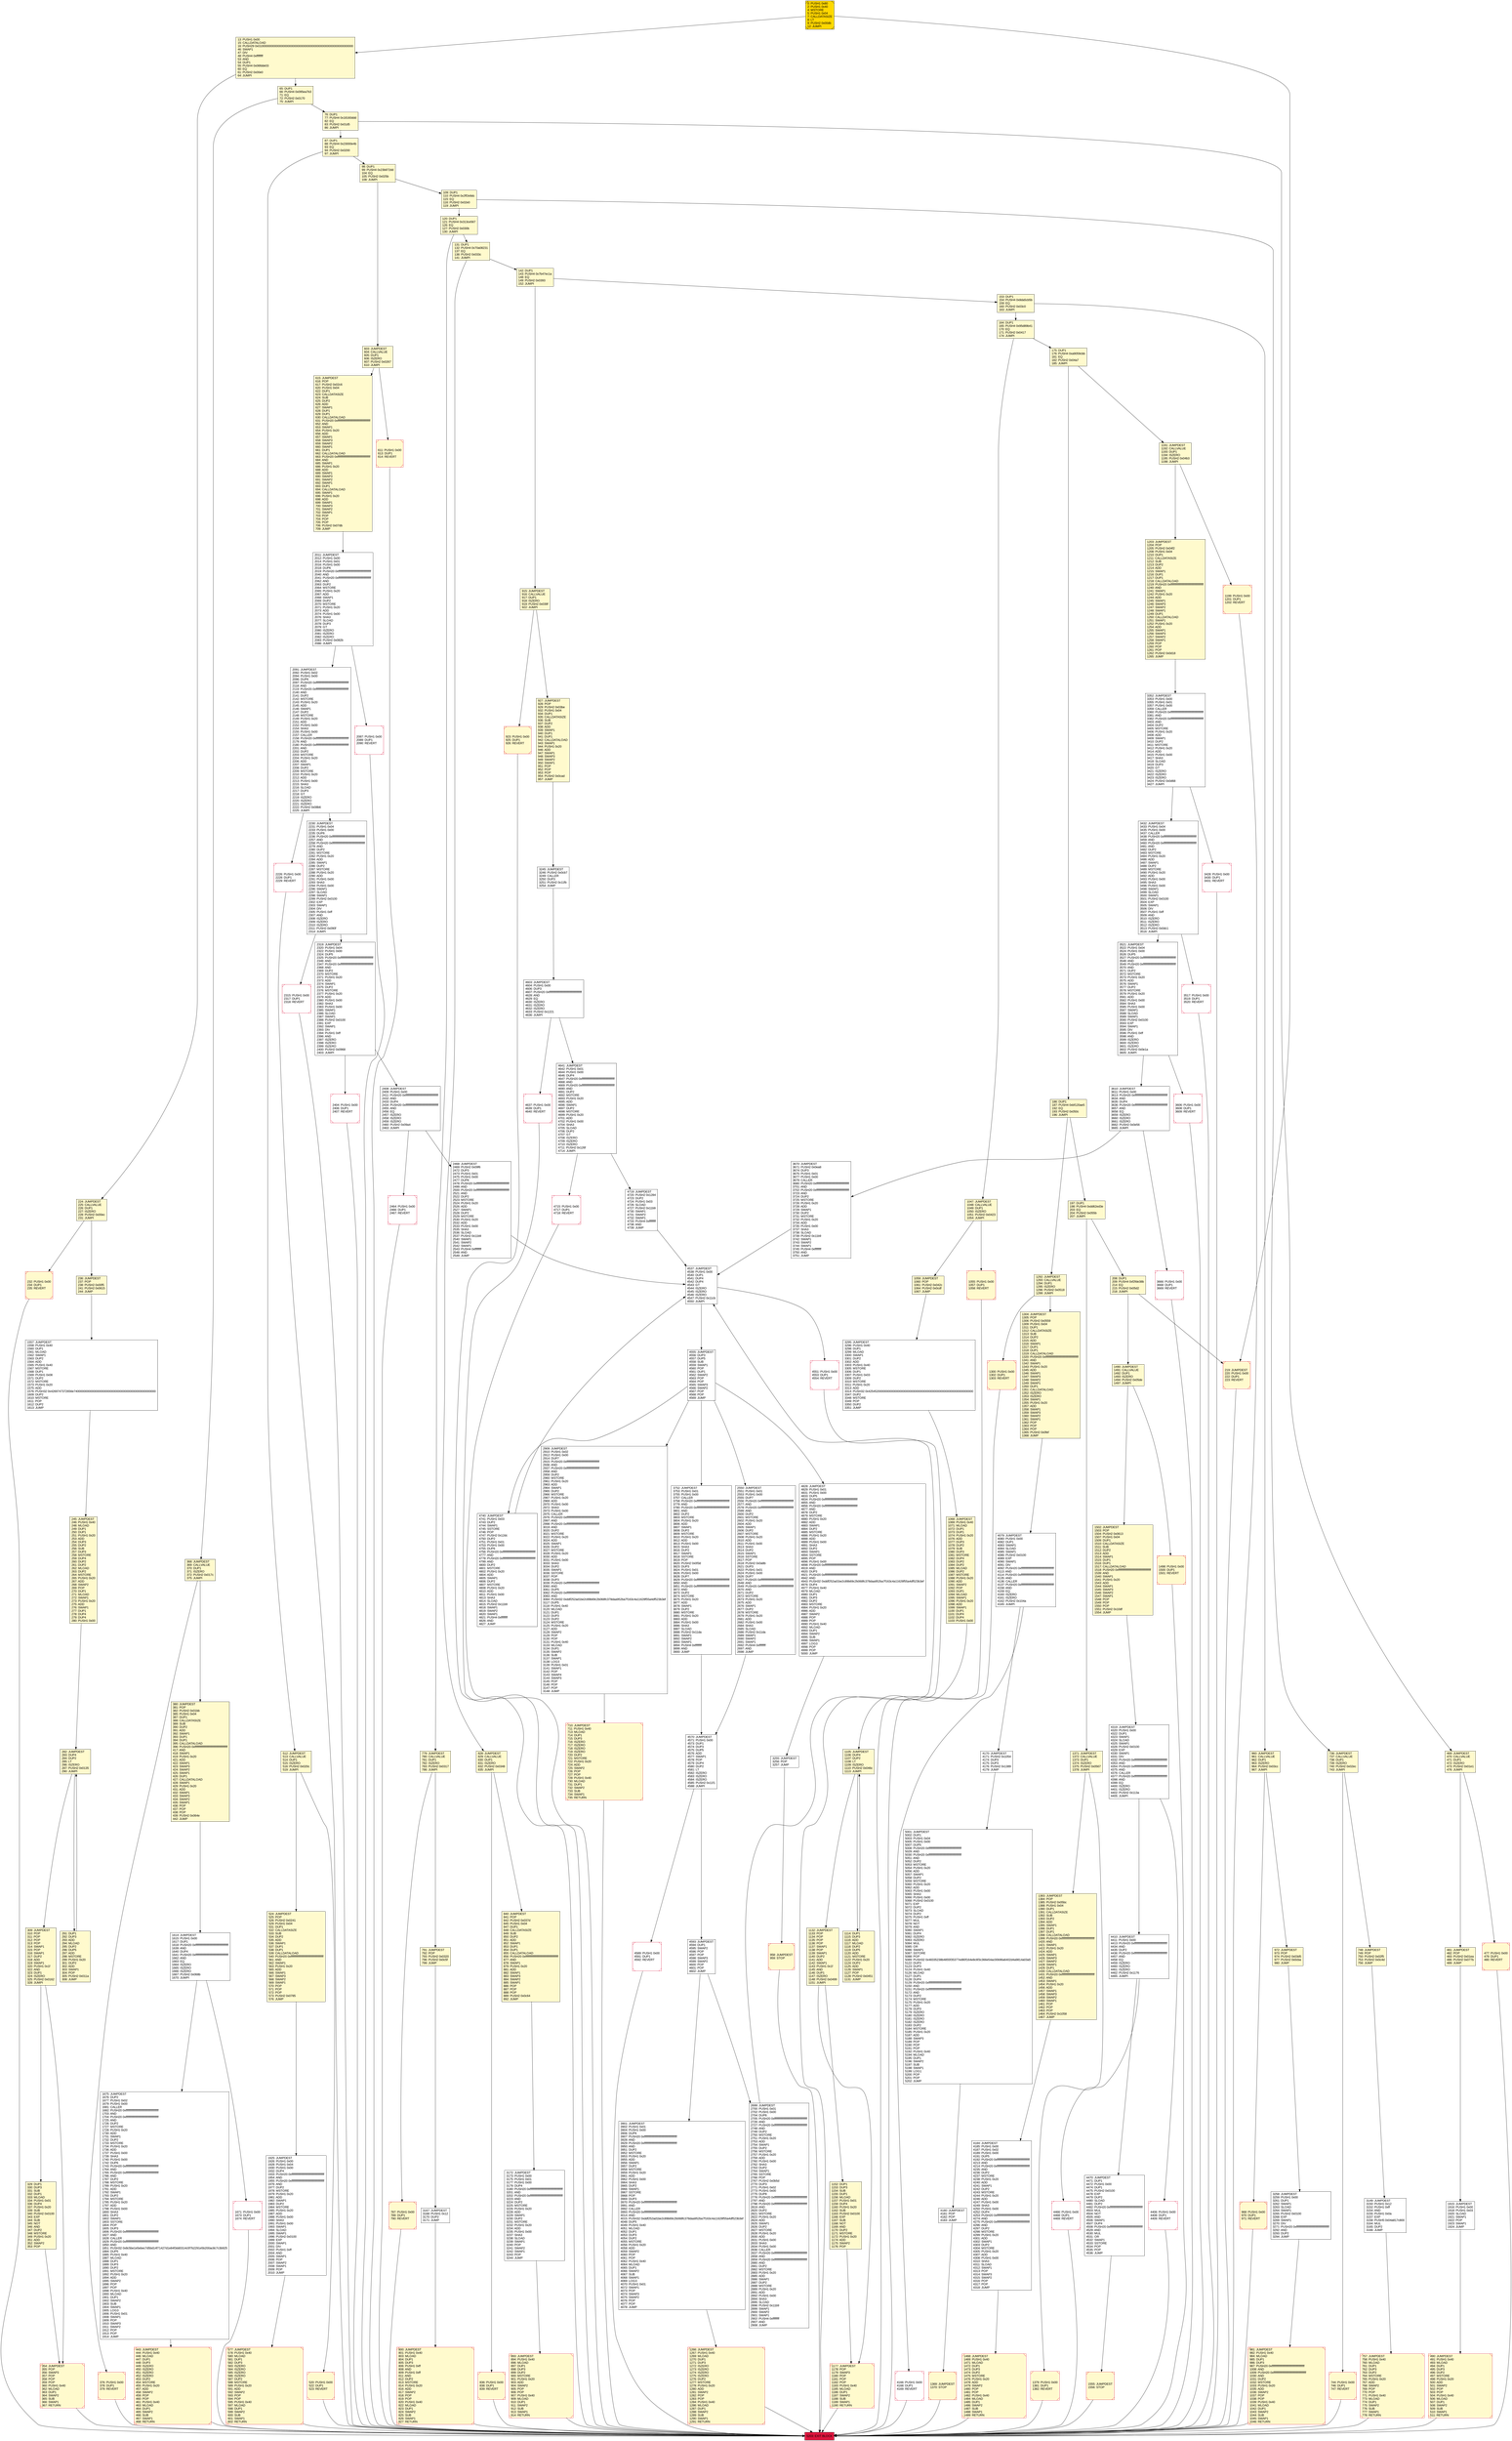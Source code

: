 digraph G {
bgcolor=transparent rankdir=UD;
node [shape=box style=filled color=black fillcolor=white fontname=arial fontcolor=black];
2468 [label="2468: JUMPDEST\l2469: PUSH2 0x09f6\l2472: DUP3\l2473: PUSH1 0x01\l2475: PUSH1 0x00\l2477: DUP8\l2478: PUSH20 0xffffffffffffffffffffffffffffffffffffffff\l2499: AND\l2500: PUSH20 0xffffffffffffffffffffffffffffffffffffffff\l2521: AND\l2522: DUP2\l2523: MSTORE\l2524: PUSH1 0x20\l2526: ADD\l2527: SWAP1\l2528: DUP2\l2529: MSTORE\l2530: PUSH1 0x20\l2532: ADD\l2533: PUSH1 0x00\l2535: SHA3\l2536: SLOAD\l2537: PUSH2 0x11b9\l2540: SWAP1\l2541: SWAP2\l2542: SWAP1\l2543: PUSH4 0xffffffff\l2548: AND\l2549: JUMP\l" ];
1177 [label="1177: JUMPDEST\l1178: POP\l1179: SWAP3\l1180: POP\l1181: POP\l1182: POP\l1183: PUSH1 0x40\l1185: MLOAD\l1186: DUP1\l1187: SWAP2\l1188: SUB\l1189: SWAP1\l1190: RETURN\l" fillcolor=lemonchiffon shape=Msquare color=crimson ];
2464 [label="2464: PUSH1 0x00\l2466: DUP1\l2467: REVERT\l" shape=Msquare color=crimson ];
1371 [label="1371: JUMPDEST\l1372: CALLVALUE\l1373: DUP1\l1374: ISZERO\l1375: PUSH2 0x0567\l1378: JUMPI\l" fillcolor=lemonchiffon ];
4410 [label="4410: JUMPDEST\l4411: PUSH1 0x00\l4413: PUSH20 0xffffffffffffffffffffffffffffffffffffffff\l4434: AND\l4435: DUP2\l4436: PUSH20 0xffffffffffffffffffffffffffffffffffffffff\l4457: AND\l4458: EQ\l4459: ISZERO\l4460: ISZERO\l4461: ISZERO\l4462: PUSH2 0x1176\l4465: JUMPI\l" ];
1132 [label="1132: JUMPDEST\l1133: POP\l1134: POP\l1135: POP\l1136: POP\l1137: SWAP1\l1138: POP\l1139: SWAP1\l1140: DUP2\l1141: ADD\l1142: SWAP1\l1143: PUSH1 0x1f\l1145: AND\l1146: DUP1\l1147: ISZERO\l1148: PUSH2 0x0499\l1151: JUMPI\l" fillcolor=lemonchiffon ];
4719 [label="4719: JUMPDEST\l4720: PUSH2 0x1284\l4723: DUP2\l4724: PUSH1 0x03\l4726: SLOAD\l4727: PUSH2 0x11b9\l4730: SWAP1\l4731: SWAP2\l4732: SWAP1\l4733: PUSH4 0xffffffff\l4738: AND\l4739: JUMP\l" ];
291 [label="291: DUP1\l292: DUP3\l293: ADD\l294: MLOAD\l295: DUP2\l296: DUP5\l297: ADD\l298: MSTORE\l299: PUSH1 0x20\l301: DUP2\l302: ADD\l303: SWAP1\l304: POP\l305: PUSH2 0x011a\l308: JUMP\l" fillcolor=lemonchiffon ];
1199 [label="1199: PUSH1 0x00\l1201: DUP1\l1202: REVERT\l" fillcolor=lemonchiffon shape=Msquare color=crimson ];
2408 [label="2408: JUMPDEST\l2409: PUSH1 0x00\l2411: PUSH20 0xffffffffffffffffffffffffffffffffffffffff\l2432: AND\l2433: DUP4\l2434: PUSH20 0xffffffffffffffffffffffffffffffffffffffff\l2455: AND\l2456: EQ\l2457: ISZERO\l2458: ISZERO\l2459: ISZERO\l2460: PUSH2 0x09a4\l2463: JUMPI\l" ];
779 [label="779: JUMPDEST\l780: CALLVALUE\l781: DUP1\l782: ISZERO\l783: PUSH2 0x0317\l786: JUMPI\l" fillcolor=lemonchiffon ];
1468 [label="1468: JUMPDEST\l1469: PUSH1 0x40\l1471: MLOAD\l1472: DUP1\l1473: DUP3\l1474: DUP2\l1475: MSTORE\l1476: PUSH1 0x20\l1478: ADD\l1479: SWAP2\l1480: POP\l1481: POP\l1482: PUSH1 0x40\l1484: MLOAD\l1485: DUP1\l1486: SWAP2\l1487: SUB\l1488: SWAP1\l1489: RETURN\l" fillcolor=lemonchiffon shape=Msquare color=crimson ];
2699 [label="2699: JUMPDEST\l2700: PUSH1 0x01\l2702: PUSH1 0x00\l2704: DUP6\l2705: PUSH20 0xffffffffffffffffffffffffffffffffffffffff\l2726: AND\l2727: PUSH20 0xffffffffffffffffffffffffffffffffffffffff\l2748: AND\l2749: DUP2\l2750: MSTORE\l2751: PUSH1 0x20\l2753: ADD\l2754: SWAP1\l2755: DUP2\l2756: MSTORE\l2757: PUSH1 0x20\l2759: ADD\l2760: PUSH1 0x00\l2762: SHA3\l2763: DUP2\l2764: SWAP1\l2765: SSTORE\l2766: POP\l2767: PUSH2 0x0b5d\l2770: DUP3\l2771: PUSH1 0x02\l2773: PUSH1 0x00\l2775: DUP8\l2776: PUSH20 0xffffffffffffffffffffffffffffffffffffffff\l2797: AND\l2798: PUSH20 0xffffffffffffffffffffffffffffffffffffffff\l2819: AND\l2820: DUP2\l2821: MSTORE\l2822: PUSH1 0x20\l2824: ADD\l2825: SWAP1\l2826: DUP2\l2827: MSTORE\l2828: PUSH1 0x20\l2830: ADD\l2831: PUSH1 0x00\l2833: SHA3\l2834: PUSH1 0x00\l2836: CALLER\l2837: PUSH20 0xffffffffffffffffffffffffffffffffffffffff\l2858: AND\l2859: PUSH20 0xffffffffffffffffffffffffffffffffffffffff\l2880: AND\l2881: DUP2\l2882: MSTORE\l2883: PUSH1 0x20\l2885: ADD\l2886: SWAP1\l2887: DUP2\l2888: MSTORE\l2889: PUSH1 0x20\l2891: ADD\l2892: PUSH1 0x00\l2894: SHA3\l2895: SLOAD\l2896: PUSH2 0x11b9\l2899: SWAP1\l2900: SWAP2\l2901: SWAP1\l2902: PUSH4 0xffffffff\l2907: AND\l2908: JUMP\l" ];
2319 [label="2319: JUMPDEST\l2320: PUSH1 0x04\l2322: PUSH1 0x00\l2324: DUP5\l2325: PUSH20 0xffffffffffffffffffffffffffffffffffffffff\l2346: AND\l2347: PUSH20 0xffffffffffffffffffffffffffffffffffffffff\l2368: AND\l2369: DUP2\l2370: MSTORE\l2371: PUSH1 0x20\l2373: ADD\l2374: SWAP1\l2375: DUP2\l2376: MSTORE\l2377: PUSH1 0x20\l2379: ADD\l2380: PUSH1 0x00\l2382: SHA3\l2383: PUSH1 0x00\l2385: SWAP1\l2386: SLOAD\l2387: SWAP1\l2388: PUSH2 0x0100\l2391: EXP\l2392: SWAP1\l2393: DIV\l2394: PUSH1 0xff\l2396: AND\l2397: ISZERO\l2398: ISZERO\l2399: ISZERO\l2400: PUSH2 0x0968\l2403: JUMPI\l" ];
3149 [label="3149: JUMPDEST\l3150: PUSH1 0x12\l3152: PUSH1 0xff\l3154: AND\l3155: PUSH1 0x0a\l3157: EXP\l3158: PUSH5 0x04a817c800\l3164: MUL\l3165: DUP2\l3166: JUMP\l" ];
2226 [label="2226: PUSH1 0x00\l2228: DUP1\l2229: REVERT\l" shape=Msquare color=crimson ];
13 [label="13: PUSH1 0x00\l15: CALLDATALOAD\l16: PUSH29 0x0100000000000000000000000000000000000000000000000000000000\l46: SWAP1\l47: DIV\l48: PUSH4 0xffffffff\l53: AND\l54: DUP1\l55: PUSH4 0x06fdde03\l60: EQ\l61: PUSH2 0x00e0\l64: JUMPI\l" fillcolor=lemonchiffon ];
3517 [label="3517: PUSH1 0x00\l3519: DUP1\l3520: REVERT\l" shape=Msquare color=crimson ];
164 [label="164: DUP1\l165: PUSH4 0x95d89b41\l170: EQ\l171: PUSH2 0x0417\l174: JUMPI\l" fillcolor=lemonchiffon ];
1915 [label="1915: JUMPDEST\l1916: PUSH1 0x00\l1918: PUSH1 0x03\l1920: SLOAD\l1921: SWAP1\l1922: POP\l1923: SWAP1\l1924: JUMP\l" ];
3432 [label="3432: JUMPDEST\l3433: PUSH1 0x04\l3435: PUSH1 0x00\l3437: CALLER\l3438: PUSH20 0xffffffffffffffffffffffffffffffffffffffff\l3459: AND\l3460: PUSH20 0xffffffffffffffffffffffffffffffffffffffff\l3481: AND\l3482: DUP2\l3483: MSTORE\l3484: PUSH1 0x20\l3486: ADD\l3487: SWAP1\l3488: DUP2\l3489: MSTORE\l3490: PUSH1 0x20\l3492: ADD\l3493: PUSH1 0x00\l3495: SHA3\l3496: PUSH1 0x00\l3498: SWAP1\l3499: SLOAD\l3500: SWAP1\l3501: PUSH2 0x0100\l3504: EXP\l3505: SWAP1\l3506: DIV\l3507: PUSH1 0xff\l3509: AND\l3510: ISZERO\l3511: ISZERO\l3512: ISZERO\l3513: PUSH2 0x0dc1\l3516: JUMPI\l" ];
4180 [label="4180: JUMPDEST\l4181: POP\l4182: POP\l4183: JUMP\l" ];
1191 [label="1191: JUMPDEST\l1192: CALLVALUE\l1193: DUP1\l1194: ISZERO\l1195: PUSH2 0x04b3\l1198: JUMPI\l" fillcolor=lemonchiffon ];
1671 [label="1671: PUSH1 0x00\l1673: DUP1\l1674: REVERT\l" shape=Msquare color=crimson ];
3295 [label="3295: JUMPDEST\l3296: PUSH1 0x40\l3298: DUP1\l3299: MLOAD\l3300: SWAP1\l3301: DUP2\l3302: ADD\l3303: PUSH1 0x40\l3305: MSTORE\l3306: DUP1\l3307: PUSH1 0x03\l3309: DUP2\l3310: MSTORE\l3311: PUSH1 0x20\l3313: ADD\l3314: PUSH32 0x4254520000000000000000000000000000000000000000000000000000000000\l3347: DUP2\l3348: MSTORE\l3349: POP\l3350: DUP2\l3351: JUMP\l" ];
958 [label="958: JUMPDEST\l959: STOP\l" fillcolor=lemonchiffon shape=Msquare color=crimson ];
0 [label="0: PUSH1 0x80\l2: PUSH1 0x40\l4: MSTORE\l5: PUSH1 0x04\l7: CALLDATASIZE\l8: LT\l9: PUSH2 0x00db\l12: JUMPI\l" fillcolor=lemonchiffon shape=Msquare fillcolor=gold ];
4740 [label="4740: JUMPDEST\l4741: PUSH1 0x03\l4743: DUP2\l4744: SWAP1\l4745: SSTORE\l4746: POP\l4747: PUSH2 0x12dc\l4750: DUP2\l4751: PUSH1 0x01\l4753: PUSH1 0x00\l4755: DUP6\l4756: PUSH20 0xffffffffffffffffffffffffffffffffffffffff\l4777: AND\l4778: PUSH20 0xffffffffffffffffffffffffffffffffffffffff\l4799: AND\l4800: DUP2\l4801: MSTORE\l4802: PUSH1 0x20\l4804: ADD\l4805: SWAP1\l4806: DUP2\l4807: MSTORE\l4808: PUSH1 0x20\l4810: ADD\l4811: PUSH1 0x00\l4813: SHA3\l4814: SLOAD\l4815: PUSH2 0x11b9\l4818: SWAP1\l4819: SWAP2\l4820: SWAP1\l4821: PUSH4 0xffffffff\l4826: AND\l4827: JUMP\l" ];
2011 [label="2011: JUMPDEST\l2012: PUSH1 0x00\l2014: PUSH1 0x01\l2016: PUSH1 0x00\l2018: DUP6\l2019: PUSH20 0xffffffffffffffffffffffffffffffffffffffff\l2040: AND\l2041: PUSH20 0xffffffffffffffffffffffffffffffffffffffff\l2062: AND\l2063: DUP2\l2064: MSTORE\l2065: PUSH1 0x20\l2067: ADD\l2068: SWAP1\l2069: DUP2\l2070: MSTORE\l2071: PUSH1 0x20\l2073: ADD\l2074: PUSH1 0x00\l2076: SHA3\l2077: SLOAD\l2078: DUP3\l2079: GT\l2080: ISZERO\l2081: ISZERO\l2082: ISZERO\l2083: PUSH2 0x082b\l2086: JUMPI\l" ];
3245 [label="3245: JUMPDEST\l3246: PUSH2 0x0cb7\l3249: CALLER\l3250: DUP3\l3251: PUSH2 0x11fb\l3254: JUMP\l" ];
2550 [label="2550: JUMPDEST\l2551: PUSH1 0x01\l2553: PUSH1 0x00\l2555: DUP7\l2556: PUSH20 0xffffffffffffffffffffffffffffffffffffffff\l2577: AND\l2578: PUSH20 0xffffffffffffffffffffffffffffffffffffffff\l2599: AND\l2600: DUP2\l2601: MSTORE\l2602: PUSH1 0x20\l2604: ADD\l2605: SWAP1\l2606: DUP2\l2607: MSTORE\l2608: PUSH1 0x20\l2610: ADD\l2611: PUSH1 0x00\l2613: SHA3\l2614: DUP2\l2615: SWAP1\l2616: SSTORE\l2617: POP\l2618: PUSH2 0x0a8b\l2621: DUP3\l2622: PUSH1 0x01\l2624: PUSH1 0x00\l2626: DUP7\l2627: PUSH20 0xffffffffffffffffffffffffffffffffffffffff\l2648: AND\l2649: PUSH20 0xffffffffffffffffffffffffffffffffffffffff\l2670: AND\l2671: DUP2\l2672: MSTORE\l2673: PUSH1 0x20\l2675: ADD\l2676: SWAP1\l2677: DUP2\l2678: MSTORE\l2679: PUSH1 0x20\l2681: ADD\l2682: PUSH1 0x00\l2684: SHA3\l2685: SLOAD\l2686: PUSH2 0x11da\l2689: SWAP1\l2690: SWAP2\l2691: SWAP1\l2692: PUSH4 0xffffffff\l2697: AND\l2698: JUMP\l" ];
923 [label="923: PUSH1 0x00\l925: DUP1\l926: REVERT\l" fillcolor=lemonchiffon shape=Msquare color=crimson ];
3521 [label="3521: JUMPDEST\l3522: PUSH1 0x04\l3524: PUSH1 0x00\l3526: DUP5\l3527: PUSH20 0xffffffffffffffffffffffffffffffffffffffff\l3548: AND\l3549: PUSH20 0xffffffffffffffffffffffffffffffffffffffff\l3570: AND\l3571: DUP2\l3572: MSTORE\l3573: PUSH1 0x20\l3575: ADD\l3576: SWAP1\l3577: DUP2\l3578: MSTORE\l3579: PUSH1 0x20\l3581: ADD\l3582: PUSH1 0x00\l3584: SHA3\l3585: PUSH1 0x00\l3587: SWAP1\l3588: SLOAD\l3589: SWAP1\l3590: PUSH2 0x0100\l3593: EXP\l3594: SWAP1\l3595: DIV\l3596: PUSH1 0xff\l3598: AND\l3599: ISZERO\l3600: ISZERO\l3601: ISZERO\l3602: PUSH2 0x0e1a\l3605: JUMPI\l" ];
927 [label="927: JUMPDEST\l928: POP\l929: PUSH2 0x03be\l932: PUSH1 0x04\l934: DUP1\l935: CALLDATASIZE\l936: SUB\l937: DUP2\l938: ADD\l939: SWAP1\l940: DUP1\l941: DUP1\l942: CALLDATALOAD\l943: SWAP1\l944: PUSH1 0x20\l946: ADD\l947: SWAP1\l948: SWAP3\l949: SWAP2\l950: SWAP1\l951: POP\l952: POP\l953: POP\l954: PUSH2 0x0cad\l957: JUMP\l" fillcolor=lemonchiffon ];
3610 [label="3610: JUMPDEST\l3611: PUSH1 0x00\l3613: PUSH20 0xffffffffffffffffffffffffffffffffffffffff\l3634: AND\l3635: DUP4\l3636: PUSH20 0xffffffffffffffffffffffffffffffffffffffff\l3657: AND\l3658: EQ\l3659: ISZERO\l3660: ISZERO\l3661: ISZERO\l3662: PUSH2 0x0e56\l3665: JUMPI\l" ];
236 [label="236: JUMPDEST\l237: POP\l238: PUSH2 0x00f5\l241: PUSH2 0x0615\l244: JUMP\l" fillcolor=lemonchiffon ];
329 [label="329: DUP1\l330: DUP3\l331: SUB\l332: DUP1\l333: MLOAD\l334: PUSH1 0x01\l336: DUP4\l337: PUSH1 0x20\l339: SUB\l340: PUSH2 0x0100\l343: EXP\l344: SUB\l345: NOT\l346: AND\l347: DUP2\l348: MSTORE\l349: PUSH1 0x20\l351: ADD\l352: SWAP2\l353: POP\l" fillcolor=lemonchiffon ];
828 [label="828: JUMPDEST\l829: CALLVALUE\l830: DUP1\l831: ISZERO\l832: PUSH2 0x0348\l835: JUMPI\l" fillcolor=lemonchiffon ];
245 [label="245: JUMPDEST\l246: PUSH1 0x40\l248: MLOAD\l249: DUP1\l250: DUP1\l251: PUSH1 0x20\l253: ADD\l254: DUP3\l255: DUP2\l256: SUB\l257: DUP3\l258: MSTORE\l259: DUP4\l260: DUP2\l261: DUP2\l262: MLOAD\l263: DUP2\l264: MSTORE\l265: PUSH1 0x20\l267: ADD\l268: SWAP2\l269: POP\l270: DUP1\l271: MLOAD\l272: SWAP1\l273: PUSH1 0x20\l275: ADD\l276: SWAP1\l277: DUP1\l278: DUP4\l279: DUP4\l280: PUSH1 0x00\l" fillcolor=lemonchiffon ];
757 [label="757: JUMPDEST\l758: PUSH1 0x40\l760: MLOAD\l761: DUP1\l762: DUP3\l763: DUP2\l764: MSTORE\l765: PUSH1 0x20\l767: ADD\l768: SWAP2\l769: POP\l770: POP\l771: PUSH1 0x40\l773: MLOAD\l774: DUP1\l775: SWAP2\l776: SUB\l777: SWAP1\l778: RETURN\l" fillcolor=lemonchiffon shape=Msquare color=crimson ];
3670 [label="3670: JUMPDEST\l3671: PUSH2 0x0ea8\l3674: DUP3\l3675: PUSH1 0x01\l3677: PUSH1 0x00\l3679: CALLER\l3680: PUSH20 0xffffffffffffffffffffffffffffffffffffffff\l3701: AND\l3702: PUSH20 0xffffffffffffffffffffffffffffffffffffffff\l3723: AND\l3724: DUP2\l3725: MSTORE\l3726: PUSH1 0x20\l3728: ADD\l3729: SWAP1\l3730: DUP2\l3731: MSTORE\l3732: PUSH1 0x20\l3734: ADD\l3735: PUSH1 0x00\l3737: SHA3\l3738: SLOAD\l3739: PUSH2 0x11b9\l3742: SWAP1\l3743: SWAP2\l3744: SWAP1\l3745: PUSH4 0xffffffff\l3750: AND\l3751: JUMP\l" ];
232 [label="232: PUSH1 0x00\l234: DUP1\l235: REVERT\l" fillcolor=lemonchiffon shape=Msquare color=crimson ];
481 [label="481: JUMPDEST\l482: POP\l483: PUSH2 0x01ea\l486: PUSH2 0x077b\l489: JUMP\l" fillcolor=lemonchiffon ];
744 [label="744: PUSH1 0x00\l746: DUP1\l747: REVERT\l" fillcolor=lemonchiffon shape=Msquare color=crimson ];
5001 [label="5001: JUMPDEST\l5002: DUP1\l5003: PUSH1 0x04\l5005: PUSH1 0x00\l5007: DUP5\l5008: PUSH20 0xffffffffffffffffffffffffffffffffffffffff\l5029: AND\l5030: PUSH20 0xffffffffffffffffffffffffffffffffffffffff\l5051: AND\l5052: DUP2\l5053: MSTORE\l5054: PUSH1 0x20\l5056: ADD\l5057: SWAP1\l5058: DUP2\l5059: MSTORE\l5060: PUSH1 0x20\l5062: ADD\l5063: PUSH1 0x00\l5065: SHA3\l5066: PUSH1 0x00\l5068: PUSH2 0x0100\l5071: EXP\l5072: DUP2\l5073: SLOAD\l5074: DUP2\l5075: PUSH1 0xff\l5077: MUL\l5078: NOT\l5079: AND\l5080: SWAP1\l5081: DUP4\l5082: ISZERO\l5083: ISZERO\l5084: MUL\l5085: OR\l5086: SWAP1\l5087: SSTORE\l5088: POP\l5089: PUSH32 0x48335238b4855f35377ed80f164e8c6f3c366e54ac00b96a6402d4a9814a03a5\l5122: DUP3\l5123: DUP3\l5124: PUSH1 0x40\l5126: MLOAD\l5127: DUP1\l5128: DUP4\l5129: PUSH20 0xffffffffffffffffffffffffffffffffffffffff\l5150: AND\l5151: PUSH20 0xffffffffffffffffffffffffffffffffffffffff\l5172: AND\l5173: DUP2\l5174: MSTORE\l5175: PUSH1 0x20\l5177: ADD\l5178: DUP3\l5179: ISZERO\l5180: ISZERO\l5181: ISZERO\l5182: ISZERO\l5183: DUP2\l5184: MSTORE\l5185: PUSH1 0x20\l5187: ADD\l5188: SWAP3\l5189: POP\l5190: POP\l5191: POP\l5192: PUSH1 0x40\l5194: MLOAD\l5195: DUP1\l5196: SWAP2\l5197: SUB\l5198: SWAP1\l5199: LOG1\l5200: POP\l5201: POP\l5202: JUMP\l" ];
197 [label="197: DUP1\l198: PUSH4 0xdd62ed3e\l203: EQ\l204: PUSH2 0x055b\l207: JUMPI\l" fillcolor=lemonchiffon ];
4589 [label="4589: PUSH1 0x00\l4591: DUP1\l4592: REVERT\l" shape=Msquare color=crimson ];
5203 [label="5203: EXIT BLOCK\l" fillcolor=crimson ];
1047 [label="1047: JUMPDEST\l1048: CALLVALUE\l1049: DUP1\l1050: ISZERO\l1051: PUSH2 0x0423\l1054: JUMPI\l" fillcolor=lemonchiffon ];
490 [label="490: JUMPDEST\l491: PUSH1 0x40\l493: MLOAD\l494: DUP1\l495: DUP3\l496: DUP2\l497: MSTORE\l498: PUSH1 0x20\l500: ADD\l501: SWAP2\l502: POP\l503: POP\l504: PUSH1 0x40\l506: MLOAD\l507: DUP1\l508: SWAP2\l509: SUB\l510: SWAP1\l511: RETURN\l" fillcolor=lemonchiffon shape=Msquare color=crimson ];
4170 [label="4170: JUMPDEST\l4171: PUSH2 0x1054\l4174: DUP3\l4175: DUP3\l4176: PUSH2 0x1389\l4179: JUMP\l" ];
2230 [label="2230: JUMPDEST\l2231: PUSH1 0x04\l2233: PUSH1 0x00\l2235: DUP6\l2236: PUSH20 0xffffffffffffffffffffffffffffffffffffffff\l2257: AND\l2258: PUSH20 0xffffffffffffffffffffffffffffffffffffffff\l2279: AND\l2280: DUP2\l2281: MSTORE\l2282: PUSH1 0x20\l2284: ADD\l2285: SWAP1\l2286: DUP2\l2287: MSTORE\l2288: PUSH1 0x20\l2290: ADD\l2291: PUSH1 0x00\l2293: SHA3\l2294: PUSH1 0x00\l2296: SWAP1\l2297: SLOAD\l2298: SWAP1\l2299: PUSH2 0x0100\l2302: EXP\l2303: SWAP1\l2304: DIV\l2305: PUSH1 0xff\l2307: AND\l2308: ISZERO\l2309: ISZERO\l2310: ISZERO\l2311: PUSH2 0x090f\l2314: JUMPI\l" ];
4551 [label="4551: PUSH1 0x00\l4553: DUP1\l4554: REVERT\l" shape=Msquare color=crimson ];
840 [label="840: JUMPDEST\l841: POP\l842: PUSH2 0x037d\l845: PUSH1 0x04\l847: DUP1\l848: CALLDATASIZE\l849: SUB\l850: DUP2\l851: ADD\l852: SWAP1\l853: DUP1\l854: DUP1\l855: CALLDATALOAD\l856: PUSH20 0xffffffffffffffffffffffffffffffffffffffff\l877: AND\l878: SWAP1\l879: PUSH1 0x20\l881: ADD\l882: SWAP1\l883: SWAP3\l884: SWAP2\l885: SWAP1\l886: POP\l887: POP\l888: POP\l889: PUSH2 0x0c64\l892: JUMP\l" fillcolor=lemonchiffon ];
968 [label="968: PUSH1 0x00\l970: DUP1\l971: REVERT\l" fillcolor=lemonchiffon shape=Msquare color=crimson ];
1292 [label="1292: JUMPDEST\l1293: CALLVALUE\l1294: DUP1\l1295: ISZERO\l1296: PUSH2 0x0518\l1299: JUMPI\l" fillcolor=lemonchiffon ];
524 [label="524: JUMPDEST\l525: POP\l526: PUSH2 0x0241\l529: PUSH1 0x04\l531: DUP1\l532: CALLDATASIZE\l533: SUB\l534: DUP2\l535: ADD\l536: SWAP1\l537: DUP1\l538: DUP1\l539: CALLDATALOAD\l540: PUSH20 0xffffffffffffffffffffffffffffffffffffffff\l561: AND\l562: SWAP1\l563: PUSH1 0x20\l565: ADD\l566: SWAP1\l567: SWAP3\l568: SWAP2\l569: SWAP1\l570: POP\l571: POP\l572: POP\l573: PUSH2 0x0785\l576: JUMP\l" fillcolor=lemonchiffon ];
615 [label="615: JUMPDEST\l616: POP\l617: PUSH2 0x02c6\l620: PUSH1 0x04\l622: DUP1\l623: CALLDATASIZE\l624: SUB\l625: DUP2\l626: ADD\l627: SWAP1\l628: DUP1\l629: DUP1\l630: CALLDATALOAD\l631: PUSH20 0xffffffffffffffffffffffffffffffffffffffff\l652: AND\l653: SWAP1\l654: PUSH1 0x20\l656: ADD\l657: SWAP1\l658: SWAP3\l659: SWAP2\l660: SWAP1\l661: DUP1\l662: CALLDATALOAD\l663: PUSH20 0xffffffffffffffffffffffffffffffffffffffff\l684: AND\l685: SWAP1\l686: PUSH1 0x20\l688: ADD\l689: SWAP1\l690: SWAP3\l691: SWAP2\l692: SWAP1\l693: DUP1\l694: CALLDATALOAD\l695: SWAP1\l696: PUSH1 0x20\l698: ADD\l699: SWAP1\l700: SWAP3\l701: SWAP2\l702: SWAP1\l703: POP\l704: POP\l705: POP\l706: PUSH2 0x07db\l709: JUMP\l" fillcolor=lemonchiffon ];
1498 [label="1498: PUSH1 0x00\l1500: DUP1\l1501: REVERT\l" fillcolor=lemonchiffon shape=Msquare color=crimson ];
915 [label="915: JUMPDEST\l916: CALLVALUE\l917: DUP1\l918: ISZERO\l919: PUSH2 0x039f\l922: JUMPI\l" fillcolor=lemonchiffon ];
477 [label="477: PUSH1 0x00\l479: DUP1\l480: REVERT\l" fillcolor=lemonchiffon shape=Msquare color=crimson ];
577 [label="577: JUMPDEST\l578: PUSH1 0x40\l580: MLOAD\l581: DUP1\l582: DUP3\l583: ISZERO\l584: ISZERO\l585: ISZERO\l586: ISZERO\l587: DUP2\l588: MSTORE\l589: PUSH1 0x20\l591: ADD\l592: SWAP2\l593: POP\l594: POP\l595: PUSH1 0x40\l597: MLOAD\l598: DUP1\l599: SWAP2\l600: SUB\l601: SWAP1\l602: RETURN\l" fillcolor=lemonchiffon shape=Msquare color=crimson ];
3172 [label="3172: JUMPDEST\l3173: PUSH1 0x00\l3175: PUSH1 0x01\l3177: PUSH1 0x00\l3179: DUP4\l3180: PUSH20 0xffffffffffffffffffffffffffffffffffffffff\l3201: AND\l3202: PUSH20 0xffffffffffffffffffffffffffffffffffffffff\l3223: AND\l3224: DUP2\l3225: MSTORE\l3226: PUSH1 0x20\l3228: ADD\l3229: SWAP1\l3230: DUP2\l3231: MSTORE\l3232: PUSH1 0x20\l3234: ADD\l3235: PUSH1 0x00\l3237: SHA3\l3238: SLOAD\l3239: SWAP1\l3240: POP\l3241: SWAP2\l3242: SWAP1\l3243: POP\l3244: JUMP\l" ];
981 [label="981: JUMPDEST\l982: PUSH1 0x40\l984: MLOAD\l985: DUP1\l986: DUP3\l987: PUSH20 0xffffffffffffffffffffffffffffffffffffffff\l1008: AND\l1009: PUSH20 0xffffffffffffffffffffffffffffffffffffffff\l1030: AND\l1031: DUP2\l1032: MSTORE\l1033: PUSH1 0x20\l1035: ADD\l1036: SWAP2\l1037: POP\l1038: POP\l1039: PUSH1 0x40\l1041: MLOAD\l1042: DUP1\l1043: SWAP2\l1044: SUB\l1045: SWAP1\l1046: RETURN\l" fillcolor=lemonchiffon shape=Msquare color=crimson ];
2087 [label="2087: PUSH1 0x00\l2089: DUP1\l2090: REVERT\l" shape=Msquare color=crimson ];
3752 [label="3752: JUMPDEST\l3753: PUSH1 0x01\l3755: PUSH1 0x00\l3757: CALLER\l3758: PUSH20 0xffffffffffffffffffffffffffffffffffffffff\l3779: AND\l3780: PUSH20 0xffffffffffffffffffffffffffffffffffffffff\l3801: AND\l3802: DUP2\l3803: MSTORE\l3804: PUSH1 0x20\l3806: ADD\l3807: SWAP1\l3808: DUP2\l3809: MSTORE\l3810: PUSH1 0x20\l3812: ADD\l3813: PUSH1 0x00\l3815: SHA3\l3816: DUP2\l3817: SWAP1\l3818: SSTORE\l3819: POP\l3820: PUSH2 0x0f3d\l3823: DUP3\l3824: PUSH1 0x01\l3826: PUSH1 0x00\l3828: DUP7\l3829: PUSH20 0xffffffffffffffffffffffffffffffffffffffff\l3850: AND\l3851: PUSH20 0xffffffffffffffffffffffffffffffffffffffff\l3872: AND\l3873: DUP2\l3874: MSTORE\l3875: PUSH1 0x20\l3877: ADD\l3878: SWAP1\l3879: DUP2\l3880: MSTORE\l3881: PUSH1 0x20\l3883: ADD\l3884: PUSH1 0x00\l3886: SHA3\l3887: SLOAD\l3888: PUSH2 0x11da\l3891: SWAP1\l3892: SWAP2\l3893: SWAP1\l3894: PUSH4 0xffffffff\l3899: AND\l3900: JUMP\l" ];
443 [label="443: JUMPDEST\l444: PUSH1 0x40\l446: MLOAD\l447: DUP1\l448: DUP3\l449: ISZERO\l450: ISZERO\l451: ISZERO\l452: ISZERO\l453: DUP2\l454: MSTORE\l455: PUSH1 0x20\l457: ADD\l458: SWAP2\l459: POP\l460: POP\l461: PUSH1 0x40\l463: MLOAD\l464: DUP1\l465: SWAP2\l466: SUB\l467: SWAP1\l468: RETURN\l" fillcolor=lemonchiffon shape=Msquare color=crimson ];
1555 [label="1555: JUMPDEST\l1556: STOP\l" fillcolor=lemonchiffon shape=Msquare color=crimson ];
87 [label="87: DUP1\l88: PUSH4 0x23000e4b\l93: EQ\l94: PUSH2 0x0200\l97: JUMPI\l" fillcolor=lemonchiffon ];
208 [label="208: DUP1\l209: PUSH4 0xf2fde38b\l214: EQ\l215: PUSH2 0x05d2\l218: JUMPI\l" fillcolor=lemonchiffon ];
1152 [label="1152: DUP1\l1153: DUP3\l1154: SUB\l1155: DUP1\l1156: MLOAD\l1157: PUSH1 0x01\l1159: DUP4\l1160: PUSH1 0x20\l1162: SUB\l1163: PUSH2 0x0100\l1166: EXP\l1167: SUB\l1168: NOT\l1169: AND\l1170: DUP2\l1171: MSTORE\l1172: PUSH1 0x20\l1174: ADD\l1175: SWAP2\l1176: POP\l" fillcolor=lemonchiffon ];
3258 [label="3258: JUMPDEST\l3259: PUSH1 0x00\l3261: DUP1\l3262: SWAP1\l3263: SLOAD\l3264: SWAP1\l3265: PUSH2 0x0100\l3268: EXP\l3269: SWAP1\l3270: DIV\l3271: PUSH20 0xffffffffffffffffffffffffffffffffffffffff\l3292: AND\l3293: DUP2\l3294: JUMP\l" ];
153 [label="153: DUP1\l154: PUSH4 0x8da5cb5b\l159: EQ\l160: PUSH2 0x03c0\l163: JUMPI\l" fillcolor=lemonchiffon ];
4470 [label="4470: JUMPDEST\l4471: DUP1\l4472: PUSH1 0x00\l4474: DUP1\l4475: PUSH2 0x0100\l4478: EXP\l4479: DUP2\l4480: SLOAD\l4481: DUP2\l4482: PUSH20 0xffffffffffffffffffffffffffffffffffffffff\l4503: MUL\l4504: NOT\l4505: AND\l4506: SWAP1\l4507: DUP4\l4508: PUSH20 0xffffffffffffffffffffffffffffffffffffffff\l4529: AND\l4530: MUL\l4531: OR\l4532: SWAP1\l4533: SSTORE\l4534: POP\l4535: POP\l4536: JUMP\l" ];
3255 [label="3255: JUMPDEST\l3256: POP\l3257: JUMP\l" ];
3901 [label="3901: JUMPDEST\l3902: PUSH1 0x01\l3904: PUSH1 0x00\l3906: DUP6\l3907: PUSH20 0xffffffffffffffffffffffffffffffffffffffff\l3928: AND\l3929: PUSH20 0xffffffffffffffffffffffffffffffffffffffff\l3950: AND\l3951: DUP2\l3952: MSTORE\l3953: PUSH1 0x20\l3955: ADD\l3956: SWAP1\l3957: DUP2\l3958: MSTORE\l3959: PUSH1 0x20\l3961: ADD\l3962: PUSH1 0x00\l3964: SHA3\l3965: DUP2\l3966: SWAP1\l3967: SSTORE\l3968: POP\l3969: DUP3\l3970: PUSH20 0xffffffffffffffffffffffffffffffffffffffff\l3991: AND\l3992: CALLER\l3993: PUSH20 0xffffffffffffffffffffffffffffffffffffffff\l4014: AND\l4015: PUSH32 0xddf252ad1be2c89b69c2b068fc378daa952ba7f163c4a11628f55a4df523b3ef\l4048: DUP5\l4049: PUSH1 0x40\l4051: MLOAD\l4052: DUP1\l4053: DUP3\l4054: DUP2\l4055: MSTORE\l4056: PUSH1 0x20\l4058: ADD\l4059: SWAP2\l4060: POP\l4061: POP\l4062: PUSH1 0x40\l4064: MLOAD\l4065: DUP1\l4066: SWAP2\l4067: SUB\l4068: SWAP1\l4069: LOG3\l4070: PUSH1 0x01\l4072: SWAP1\l4073: POP\l4074: SWAP3\l4075: SWAP2\l4076: POP\l4077: POP\l4078: JUMP\l" ];
469 [label="469: JUMPDEST\l470: CALLVALUE\l471: DUP1\l472: ISZERO\l473: PUSH2 0x01e1\l476: JUMPI\l" fillcolor=lemonchiffon ];
1557 [label="1557: JUMPDEST\l1558: PUSH1 0x40\l1560: DUP1\l1561: MLOAD\l1562: SWAP1\l1563: DUP2\l1564: ADD\l1565: PUSH1 0x40\l1567: MSTORE\l1568: DUP1\l1569: PUSH1 0x08\l1571: DUP2\l1572: MSTORE\l1573: PUSH1 0x20\l1575: ADD\l1576: PUSH32 0x4269747372656e74000000000000000000000000000000000000000000000000\l1609: DUP2\l1610: MSTORE\l1611: POP\l1612: DUP2\l1613: JUMP\l" ];
1114 [label="1114: DUP1\l1115: DUP3\l1116: ADD\l1117: MLOAD\l1118: DUP2\l1119: DUP5\l1120: ADD\l1121: MSTORE\l1122: PUSH1 0x20\l1124: DUP2\l1125: ADD\l1126: SWAP1\l1127: POP\l1128: PUSH2 0x0451\l1131: JUMP\l" fillcolor=lemonchiffon ];
4537 [label="4537: JUMPDEST\l4538: PUSH1 0x00\l4540: DUP1\l4541: DUP4\l4542: DUP4\l4543: GT\l4544: ISZERO\l4545: ISZERO\l4546: ISZERO\l4547: PUSH2 0x11cb\l4550: JUMPI\l" ];
131 [label="131: DUP1\l132: PUSH4 0x70a08231\l137: EQ\l138: PUSH2 0x033c\l141: JUMPI\l" fillcolor=lemonchiffon ];
800 [label="800: JUMPDEST\l801: PUSH1 0x40\l803: MLOAD\l804: DUP1\l805: DUP3\l806: PUSH1 0xff\l808: AND\l809: PUSH1 0xff\l811: AND\l812: DUP2\l813: MSTORE\l814: PUSH1 0x20\l816: ADD\l817: SWAP2\l818: POP\l819: POP\l820: PUSH1 0x40\l822: MLOAD\l823: DUP1\l824: SWAP2\l825: SUB\l826: SWAP1\l827: RETURN\l" fillcolor=lemonchiffon shape=Msquare color=crimson ];
1059 [label="1059: JUMPDEST\l1060: POP\l1061: PUSH2 0x042c\l1064: PUSH2 0x0cdf\l1067: JUMP\l" fillcolor=lemonchiffon ];
4406 [label="4406: PUSH1 0x00\l4408: DUP1\l4409: REVERT\l" shape=Msquare color=crimson ];
1068 [label="1068: JUMPDEST\l1069: PUSH1 0x40\l1071: MLOAD\l1072: DUP1\l1073: DUP1\l1074: PUSH1 0x20\l1076: ADD\l1077: DUP3\l1078: DUP2\l1079: SUB\l1080: DUP3\l1081: MSTORE\l1082: DUP4\l1083: DUP2\l1084: DUP2\l1085: MLOAD\l1086: DUP2\l1087: MSTORE\l1088: PUSH1 0x20\l1090: ADD\l1091: SWAP2\l1092: POP\l1093: DUP1\l1094: MLOAD\l1095: SWAP1\l1096: PUSH1 0x20\l1098: ADD\l1099: SWAP1\l1100: DUP1\l1101: DUP4\l1102: DUP4\l1103: PUSH1 0x00\l" fillcolor=lemonchiffon ];
4593 [label="4593: JUMPDEST\l4594: DUP1\l4595: SWAP2\l4596: POP\l4597: POP\l4598: SWAP3\l4599: SWAP2\l4600: POP\l4601: POP\l4602: JUMP\l" ];
309 [label="309: JUMPDEST\l310: POP\l311: POP\l312: POP\l313: POP\l314: SWAP1\l315: POP\l316: SWAP1\l317: DUP2\l318: ADD\l319: SWAP1\l320: PUSH1 0x1f\l322: AND\l323: DUP1\l324: ISZERO\l325: PUSH2 0x0162\l328: JUMPI\l" fillcolor=lemonchiffon ];
1203 [label="1203: JUMPDEST\l1204: POP\l1205: PUSH2 0x04f2\l1208: PUSH1 0x04\l1210: DUP1\l1211: CALLDATASIZE\l1212: SUB\l1213: DUP2\l1214: ADD\l1215: SWAP1\l1216: DUP1\l1217: DUP1\l1218: CALLDATALOAD\l1219: PUSH20 0xffffffffffffffffffffffffffffffffffffffff\l1240: AND\l1241: SWAP1\l1242: PUSH1 0x20\l1244: ADD\l1245: SWAP1\l1246: SWAP3\l1247: SWAP2\l1248: SWAP1\l1249: DUP1\l1250: CALLDATALOAD\l1251: SWAP1\l1252: PUSH1 0x20\l1254: ADD\l1255: SWAP1\l1256: SWAP3\l1257: SWAP2\l1258: SWAP1\l1259: POP\l1260: POP\l1261: POP\l1262: PUSH2 0x0d18\l1265: JUMP\l" fillcolor=lemonchiffon ];
120 [label="120: DUP1\l121: PUSH4 0x313ce567\l126: EQ\l127: PUSH2 0x030b\l130: JUMPI\l" fillcolor=lemonchiffon ];
186 [label="186: DUP1\l187: PUSH4 0xbf120ae5\l192: EQ\l193: PUSH2 0x050c\l196: JUMPI\l" fillcolor=lemonchiffon ];
960 [label="960: JUMPDEST\l961: CALLVALUE\l962: DUP1\l963: ISZERO\l964: PUSH2 0x03cc\l967: JUMPI\l" fillcolor=lemonchiffon ];
520 [label="520: PUSH1 0x00\l522: DUP1\l523: REVERT\l" fillcolor=lemonchiffon shape=Msquare color=crimson ];
2315 [label="2315: PUSH1 0x00\l2317: DUP1\l2318: REVERT\l" shape=Msquare color=crimson ];
2909 [label="2909: JUMPDEST\l2910: PUSH1 0x02\l2912: PUSH1 0x00\l2914: DUP7\l2915: PUSH20 0xffffffffffffffffffffffffffffffffffffffff\l2936: AND\l2937: PUSH20 0xffffffffffffffffffffffffffffffffffffffff\l2958: AND\l2959: DUP2\l2960: MSTORE\l2961: PUSH1 0x20\l2963: ADD\l2964: SWAP1\l2965: DUP2\l2966: MSTORE\l2967: PUSH1 0x20\l2969: ADD\l2970: PUSH1 0x00\l2972: SHA3\l2973: PUSH1 0x00\l2975: CALLER\l2976: PUSH20 0xffffffffffffffffffffffffffffffffffffffff\l2997: AND\l2998: PUSH20 0xffffffffffffffffffffffffffffffffffffffff\l3019: AND\l3020: DUP2\l3021: MSTORE\l3022: PUSH1 0x20\l3024: ADD\l3025: SWAP1\l3026: DUP2\l3027: MSTORE\l3028: PUSH1 0x20\l3030: ADD\l3031: PUSH1 0x00\l3033: SHA3\l3034: DUP2\l3035: SWAP1\l3036: SSTORE\l3037: POP\l3038: DUP3\l3039: PUSH20 0xffffffffffffffffffffffffffffffffffffffff\l3060: AND\l3061: DUP5\l3062: PUSH20 0xffffffffffffffffffffffffffffffffffffffff\l3083: AND\l3084: PUSH32 0xddf252ad1be2c89b69c2b068fc378daa952ba7f163c4a11628f55a4df523b3ef\l3117: DUP5\l3118: PUSH1 0x40\l3120: MLOAD\l3121: DUP1\l3122: DUP3\l3123: DUP2\l3124: MSTORE\l3125: PUSH1 0x20\l3127: ADD\l3128: SWAP2\l3129: POP\l3130: POP\l3131: PUSH1 0x40\l3133: MLOAD\l3134: DUP1\l3135: SWAP2\l3136: SUB\l3137: SWAP1\l3138: LOG3\l3139: PUSH1 0x01\l3141: SWAP1\l3142: POP\l3143: SWAP4\l3144: SWAP3\l3145: POP\l3146: POP\l3147: POP\l3148: JUMP\l" ];
175 [label="175: DUP1\l176: PUSH4 0xa9059cbb\l181: EQ\l182: PUSH2 0x04a7\l185: JUMPI\l" fillcolor=lemonchiffon ];
787 [label="787: PUSH1 0x00\l789: DUP1\l790: REVERT\l" fillcolor=lemonchiffon shape=Msquare color=crimson ];
1300 [label="1300: PUSH1 0x00\l1302: DUP1\l1303: REVERT\l" fillcolor=lemonchiffon shape=Msquare color=crimson ];
1490 [label="1490: JUMPDEST\l1491: CALLVALUE\l1492: DUP1\l1493: ISZERO\l1494: PUSH2 0x05de\l1497: JUMPI\l" fillcolor=lemonchiffon ];
3606 [label="3606: PUSH1 0x00\l3608: DUP1\l3609: REVERT\l" shape=Msquare color=crimson ];
4570 [label="4570: JUMPDEST\l4571: PUSH1 0x00\l4573: DUP1\l4574: DUP3\l4575: DUP5\l4576: ADD\l4577: SWAP1\l4578: POP\l4579: DUP4\l4580: DUP2\l4581: LT\l4582: ISZERO\l4583: ISZERO\l4584: ISZERO\l4585: PUSH2 0x11f1\l4588: JUMPI\l" ];
603 [label="603: JUMPDEST\l604: CALLVALUE\l605: DUP1\l606: ISZERO\l607: PUSH2 0x0267\l610: JUMPI\l" fillcolor=lemonchiffon ];
4637 [label="4637: PUSH1 0x00\l4639: DUP1\l4640: REVERT\l" shape=Msquare color=crimson ];
1055 [label="1055: PUSH1 0x00\l1057: DUP1\l1058: REVERT\l" fillcolor=lemonchiffon shape=Msquare color=crimson ];
65 [label="65: DUP1\l66: PUSH4 0x095ea7b3\l71: EQ\l72: PUSH2 0x0170\l75: JUMPI\l" fillcolor=lemonchiffon ];
611 [label="611: PUSH1 0x00\l613: DUP1\l614: REVERT\l" fillcolor=lemonchiffon shape=Msquare color=crimson ];
1379 [label="1379: PUSH1 0x00\l1381: DUP1\l1382: REVERT\l" fillcolor=lemonchiffon shape=Msquare color=crimson ];
4184 [label="4184: JUMPDEST\l4185: PUSH1 0x00\l4187: PUSH1 0x02\l4189: PUSH1 0x00\l4191: DUP5\l4192: PUSH20 0xffffffffffffffffffffffffffffffffffffffff\l4213: AND\l4214: PUSH20 0xffffffffffffffffffffffffffffffffffffffff\l4235: AND\l4236: DUP2\l4237: MSTORE\l4238: PUSH1 0x20\l4240: ADD\l4241: SWAP1\l4242: DUP2\l4243: MSTORE\l4244: PUSH1 0x20\l4246: ADD\l4247: PUSH1 0x00\l4249: SHA3\l4250: PUSH1 0x00\l4252: DUP4\l4253: PUSH20 0xffffffffffffffffffffffffffffffffffffffff\l4274: AND\l4275: PUSH20 0xffffffffffffffffffffffffffffffffffffffff\l4296: AND\l4297: DUP2\l4298: MSTORE\l4299: PUSH1 0x20\l4301: ADD\l4302: SWAP1\l4303: DUP2\l4304: MSTORE\l4305: PUSH1 0x20\l4307: ADD\l4308: PUSH1 0x00\l4310: SHA3\l4311: SLOAD\l4312: SWAP1\l4313: POP\l4314: SWAP3\l4315: SWAP2\l4316: POP\l4317: POP\l4318: JUMP\l" ];
748 [label="748: JUMPDEST\l749: POP\l750: PUSH2 0x02f5\l753: PUSH2 0x0c4d\l756: JUMP\l" fillcolor=lemonchiffon ];
4555 [label="4555: JUMPDEST\l4556: DUP3\l4557: DUP5\l4558: SUB\l4559: SWAP1\l4560: POP\l4561: DUP1\l4562: SWAP2\l4563: POP\l4564: POP\l4565: SWAP3\l4566: SWAP2\l4567: POP\l4568: POP\l4569: JUMP\l" ];
2404 [label="2404: PUSH1 0x00\l2406: DUP1\l2407: REVERT\l" shape=Msquare color=crimson ];
3428 [label="3428: PUSH1 0x00\l3430: DUP1\l3431: REVERT\l" shape=Msquare color=crimson ];
4715 [label="4715: PUSH1 0x00\l4717: DUP1\l4718: REVERT\l" shape=Msquare color=crimson ];
972 [label="972: JUMPDEST\l973: POP\l974: PUSH2 0x03d5\l977: PUSH2 0x0cba\l980: JUMP\l" fillcolor=lemonchiffon ];
3352 [label="3352: JUMPDEST\l3353: PUSH1 0x00\l3355: PUSH1 0x01\l3357: PUSH1 0x00\l3359: CALLER\l3360: PUSH20 0xffffffffffffffffffffffffffffffffffffffff\l3381: AND\l3382: PUSH20 0xffffffffffffffffffffffffffffffffffffffff\l3403: AND\l3404: DUP2\l3405: MSTORE\l3406: PUSH1 0x20\l3408: ADD\l3409: SWAP1\l3410: DUP2\l3411: MSTORE\l3412: PUSH1 0x20\l3414: ADD\l3415: PUSH1 0x00\l3417: SHA3\l3418: SLOAD\l3419: DUP3\l3420: GT\l3421: ISZERO\l3422: ISZERO\l3423: ISZERO\l3424: PUSH2 0x0d68\l3427: JUMPI\l" ];
1369 [label="1369: JUMPDEST\l1370: STOP\l" fillcolor=lemonchiffon shape=Msquare color=crimson ];
893 [label="893: JUMPDEST\l894: PUSH1 0x40\l896: MLOAD\l897: DUP1\l898: DUP3\l899: DUP2\l900: MSTORE\l901: PUSH1 0x20\l903: ADD\l904: SWAP2\l905: POP\l906: POP\l907: PUSH1 0x40\l909: MLOAD\l910: DUP1\l911: SWAP2\l912: SUB\l913: SWAP1\l914: RETURN\l" fillcolor=lemonchiffon shape=Msquare color=crimson ];
1266 [label="1266: JUMPDEST\l1267: PUSH1 0x40\l1269: MLOAD\l1270: DUP1\l1271: DUP3\l1272: ISZERO\l1273: ISZERO\l1274: ISZERO\l1275: ISZERO\l1276: DUP2\l1277: MSTORE\l1278: PUSH1 0x20\l1280: ADD\l1281: SWAP2\l1282: POP\l1283: POP\l1284: PUSH1 0x40\l1286: MLOAD\l1287: DUP1\l1288: SWAP2\l1289: SUB\l1290: SWAP1\l1291: RETURN\l" fillcolor=lemonchiffon shape=Msquare color=crimson ];
282 [label="282: JUMPDEST\l283: DUP4\l284: DUP2\l285: LT\l286: ISZERO\l287: PUSH2 0x0135\l290: JUMPI\l" fillcolor=lemonchiffon ];
76 [label="76: DUP1\l77: PUSH4 0x18160ddd\l82: EQ\l83: PUSH2 0x01d5\l86: JUMPI\l" fillcolor=lemonchiffon ];
1304 [label="1304: JUMPDEST\l1305: POP\l1306: PUSH2 0x0559\l1309: PUSH1 0x04\l1311: DUP1\l1312: CALLDATASIZE\l1313: SUB\l1314: DUP2\l1315: ADD\l1316: SWAP1\l1317: DUP1\l1318: DUP1\l1319: CALLDATALOAD\l1320: PUSH20 0xffffffffffffffffffffffffffffffffffffffff\l1341: AND\l1342: SWAP1\l1343: PUSH1 0x20\l1345: ADD\l1346: SWAP1\l1347: SWAP3\l1348: SWAP2\l1349: SWAP1\l1350: DUP1\l1351: CALLDATALOAD\l1352: ISZERO\l1353: ISZERO\l1354: SWAP1\l1355: PUSH1 0x20\l1357: ADD\l1358: SWAP1\l1359: SWAP3\l1360: SWAP2\l1361: SWAP1\l1362: POP\l1363: POP\l1364: POP\l1365: PUSH2 0x0fef\l1368: JUMP\l" fillcolor=lemonchiffon ];
142 [label="142: DUP1\l143: PUSH4 0x7b47ec1a\l148: EQ\l149: PUSH2 0x0393\l152: JUMPI\l" fillcolor=lemonchiffon ];
791 [label="791: JUMPDEST\l792: POP\l793: PUSH2 0x0320\l796: PUSH2 0x0c5f\l799: JUMP\l" fillcolor=lemonchiffon ];
4603 [label="4603: JUMPDEST\l4604: PUSH1 0x00\l4606: DUP3\l4607: PUSH20 0xffffffffffffffffffffffffffffffffffffffff\l4628: AND\l4629: EQ\l4630: ISZERO\l4631: ISZERO\l4632: ISZERO\l4633: PUSH2 0x1221\l4636: JUMPI\l" ];
4466 [label="4466: PUSH1 0x00\l4468: DUP1\l4469: REVERT\l" shape=Msquare color=crimson ];
3167 [label="3167: JUMPDEST\l3168: PUSH1 0x12\l3170: DUP2\l3171: JUMP\l" ];
4828 [label="4828: JUMPDEST\l4829: PUSH1 0x01\l4831: PUSH1 0x00\l4833: DUP5\l4834: PUSH20 0xffffffffffffffffffffffffffffffffffffffff\l4855: AND\l4856: PUSH20 0xffffffffffffffffffffffffffffffffffffffff\l4877: AND\l4878: DUP2\l4879: MSTORE\l4880: PUSH1 0x20\l4882: ADD\l4883: SWAP1\l4884: DUP2\l4885: MSTORE\l4886: PUSH1 0x20\l4888: ADD\l4889: PUSH1 0x00\l4891: SHA3\l4892: DUP2\l4893: SWAP1\l4894: SSTORE\l4895: POP\l4896: PUSH1 0x00\l4898: PUSH20 0xffffffffffffffffffffffffffffffffffffffff\l4919: AND\l4920: DUP3\l4921: PUSH20 0xffffffffffffffffffffffffffffffffffffffff\l4942: AND\l4943: PUSH32 0xddf252ad1be2c89b69c2b068fc378daa952ba7f163c4a11628f55a4df523b3ef\l4976: DUP4\l4977: PUSH1 0x40\l4979: MLOAD\l4980: DUP1\l4981: DUP3\l4982: DUP2\l4983: MSTORE\l4984: PUSH1 0x20\l4986: ADD\l4987: SWAP2\l4988: POP\l4989: POP\l4990: PUSH1 0x40\l4992: MLOAD\l4993: DUP1\l4994: SWAP2\l4995: SUB\l4996: SWAP1\l4997: LOG3\l4998: POP\l4999: POP\l5000: JUMP\l" ];
376 [label="376: PUSH1 0x00\l378: DUP1\l379: REVERT\l" fillcolor=lemonchiffon shape=Msquare color=crimson ];
1383 [label="1383: JUMPDEST\l1384: POP\l1385: PUSH2 0x05bc\l1388: PUSH1 0x04\l1390: DUP1\l1391: CALLDATASIZE\l1392: SUB\l1393: DUP2\l1394: ADD\l1395: SWAP1\l1396: DUP1\l1397: DUP1\l1398: CALLDATALOAD\l1399: PUSH20 0xffffffffffffffffffffffffffffffffffffffff\l1420: AND\l1421: SWAP1\l1422: PUSH1 0x20\l1424: ADD\l1425: SWAP1\l1426: SWAP3\l1427: SWAP2\l1428: SWAP1\l1429: DUP1\l1430: CALLDATALOAD\l1431: PUSH20 0xffffffffffffffffffffffffffffffffffffffff\l1452: AND\l1453: SWAP1\l1454: PUSH1 0x20\l1456: ADD\l1457: SWAP1\l1458: SWAP3\l1459: SWAP2\l1460: SWAP1\l1461: POP\l1462: POP\l1463: POP\l1464: PUSH2 0x1058\l1467: JUMP\l" fillcolor=lemonchiffon ];
512 [label="512: JUMPDEST\l513: CALLVALUE\l514: DUP1\l515: ISZERO\l516: PUSH2 0x020c\l519: JUMPI\l" fillcolor=lemonchiffon ];
219 [label="219: JUMPDEST\l220: PUSH1 0x00\l222: DUP1\l223: REVERT\l" fillcolor=lemonchiffon shape=Msquare color=crimson ];
836 [label="836: PUSH1 0x00\l838: DUP1\l839: REVERT\l" fillcolor=lemonchiffon shape=Msquare color=crimson ];
4079 [label="4079: JUMPDEST\l4080: PUSH1 0x00\l4082: DUP1\l4083: SWAP1\l4084: SLOAD\l4085: SWAP1\l4086: PUSH2 0x0100\l4089: EXP\l4090: SWAP1\l4091: DIV\l4092: PUSH20 0xffffffffffffffffffffffffffffffffffffffff\l4113: AND\l4114: PUSH20 0xffffffffffffffffffffffffffffffffffffffff\l4135: AND\l4136: CALLER\l4137: PUSH20 0xffffffffffffffffffffffffffffffffffffffff\l4158: AND\l4159: EQ\l4160: ISZERO\l4161: ISZERO\l4162: PUSH2 0x104a\l4165: JUMPI\l" ];
1675 [label="1675: JUMPDEST\l1676: DUP2\l1677: PUSH1 0x02\l1679: PUSH1 0x00\l1681: CALLER\l1682: PUSH20 0xffffffffffffffffffffffffffffffffffffffff\l1703: AND\l1704: PUSH20 0xffffffffffffffffffffffffffffffffffffffff\l1725: AND\l1726: DUP2\l1727: MSTORE\l1728: PUSH1 0x20\l1730: ADD\l1731: SWAP1\l1732: DUP2\l1733: MSTORE\l1734: PUSH1 0x20\l1736: ADD\l1737: PUSH1 0x00\l1739: SHA3\l1740: PUSH1 0x00\l1742: DUP6\l1743: PUSH20 0xffffffffffffffffffffffffffffffffffffffff\l1764: AND\l1765: PUSH20 0xffffffffffffffffffffffffffffffffffffffff\l1786: AND\l1787: DUP2\l1788: MSTORE\l1789: PUSH1 0x20\l1791: ADD\l1792: SWAP1\l1793: DUP2\l1794: MSTORE\l1795: PUSH1 0x20\l1797: ADD\l1798: PUSH1 0x00\l1800: SHA3\l1801: DUP2\l1802: SWAP1\l1803: SSTORE\l1804: POP\l1805: DUP3\l1806: PUSH20 0xffffffffffffffffffffffffffffffffffffffff\l1827: AND\l1828: CALLER\l1829: PUSH20 0xffffffffffffffffffffffffffffffffffffffff\l1850: AND\l1851: PUSH32 0x8c5be1e5ebec7d5bd14f71427d1e84f3dd0314c0f7b2291e5b200ac8c7c3b925\l1884: DUP5\l1885: PUSH1 0x40\l1887: MLOAD\l1888: DUP1\l1889: DUP3\l1890: DUP2\l1891: MSTORE\l1892: PUSH1 0x20\l1894: ADD\l1895: SWAP2\l1896: POP\l1897: POP\l1898: PUSH1 0x40\l1900: MLOAD\l1901: DUP1\l1902: SWAP2\l1903: SUB\l1904: SWAP1\l1905: LOG3\l1906: PUSH1 0x01\l1908: SWAP1\l1909: POP\l1910: SWAP3\l1911: SWAP2\l1912: POP\l1913: POP\l1914: JUMP\l" ];
224 [label="224: JUMPDEST\l225: CALLVALUE\l226: DUP1\l227: ISZERO\l228: PUSH2 0x00ec\l231: JUMPI\l" fillcolor=lemonchiffon ];
4166 [label="4166: PUSH1 0x00\l4168: DUP1\l4169: REVERT\l" shape=Msquare color=crimson ];
109 [label="109: DUP1\l110: PUSH4 0x2ff2e9dc\l115: EQ\l116: PUSH2 0x02e0\l119: JUMPI\l" fillcolor=lemonchiffon ];
3666 [label="3666: PUSH1 0x00\l3668: DUP1\l3669: REVERT\l" shape=Msquare color=crimson ];
4641 [label="4641: JUMPDEST\l4642: PUSH1 0x01\l4644: PUSH1 0x00\l4646: DUP4\l4647: PUSH20 0xffffffffffffffffffffffffffffffffffffffff\l4668: AND\l4669: PUSH20 0xffffffffffffffffffffffffffffffffffffffff\l4690: AND\l4691: DUP2\l4692: MSTORE\l4693: PUSH1 0x20\l4695: ADD\l4696: SWAP1\l4697: DUP2\l4698: MSTORE\l4699: PUSH1 0x20\l4701: ADD\l4702: PUSH1 0x00\l4704: SHA3\l4705: SLOAD\l4706: DUP2\l4707: GT\l4708: ISZERO\l4709: ISZERO\l4710: ISZERO\l4711: PUSH2 0x126f\l4714: JUMPI\l" ];
2091 [label="2091: JUMPDEST\l2092: PUSH1 0x02\l2094: PUSH1 0x00\l2096: DUP6\l2097: PUSH20 0xffffffffffffffffffffffffffffffffffffffff\l2118: AND\l2119: PUSH20 0xffffffffffffffffffffffffffffffffffffffff\l2140: AND\l2141: DUP2\l2142: MSTORE\l2143: PUSH1 0x20\l2145: ADD\l2146: SWAP1\l2147: DUP2\l2148: MSTORE\l2149: PUSH1 0x20\l2151: ADD\l2152: PUSH1 0x00\l2154: SHA3\l2155: PUSH1 0x00\l2157: CALLER\l2158: PUSH20 0xffffffffffffffffffffffffffffffffffffffff\l2179: AND\l2180: PUSH20 0xffffffffffffffffffffffffffffffffffffffff\l2201: AND\l2202: DUP2\l2203: MSTORE\l2204: PUSH1 0x20\l2206: ADD\l2207: SWAP1\l2208: DUP2\l2209: MSTORE\l2210: PUSH1 0x20\l2212: ADD\l2213: PUSH1 0x00\l2215: SHA3\l2216: SLOAD\l2217: DUP3\l2218: GT\l2219: ISZERO\l2220: ISZERO\l2221: ISZERO\l2222: PUSH2 0x08b6\l2225: JUMPI\l" ];
736 [label="736: JUMPDEST\l737: CALLVALUE\l738: DUP1\l739: ISZERO\l740: PUSH2 0x02ec\l743: JUMPI\l" fillcolor=lemonchiffon ];
354 [label="354: JUMPDEST\l355: POP\l356: SWAP3\l357: POP\l358: POP\l359: POP\l360: PUSH1 0x40\l362: MLOAD\l363: DUP1\l364: SWAP2\l365: SUB\l366: SWAP1\l367: RETURN\l" fillcolor=lemonchiffon shape=Msquare color=crimson ];
1925 [label="1925: JUMPDEST\l1926: PUSH1 0x00\l1928: PUSH1 0x04\l1930: PUSH1 0x00\l1932: DUP4\l1933: PUSH20 0xffffffffffffffffffffffffffffffffffffffff\l1954: AND\l1955: PUSH20 0xffffffffffffffffffffffffffffffffffffffff\l1976: AND\l1977: DUP2\l1978: MSTORE\l1979: PUSH1 0x20\l1981: ADD\l1982: SWAP1\l1983: DUP2\l1984: MSTORE\l1985: PUSH1 0x20\l1987: ADD\l1988: PUSH1 0x00\l1990: SHA3\l1991: PUSH1 0x00\l1993: SWAP1\l1994: SLOAD\l1995: SWAP1\l1996: PUSH2 0x0100\l1999: EXP\l2000: SWAP1\l2001: DIV\l2002: PUSH1 0xff\l2004: AND\l2005: SWAP1\l2006: POP\l2007: SWAP2\l2008: SWAP1\l2009: POP\l2010: JUMP\l" ];
710 [label="710: JUMPDEST\l711: PUSH1 0x40\l713: MLOAD\l714: DUP1\l715: DUP3\l716: ISZERO\l717: ISZERO\l718: ISZERO\l719: ISZERO\l720: DUP2\l721: MSTORE\l722: PUSH1 0x20\l724: ADD\l725: SWAP2\l726: POP\l727: POP\l728: PUSH1 0x40\l730: MLOAD\l731: DUP1\l732: SWAP2\l733: SUB\l734: SWAP1\l735: RETURN\l" fillcolor=lemonchiffon shape=Msquare color=crimson ];
1502 [label="1502: JUMPDEST\l1503: POP\l1504: PUSH2 0x0613\l1507: PUSH1 0x04\l1509: DUP1\l1510: CALLDATASIZE\l1511: SUB\l1512: DUP2\l1513: ADD\l1514: SWAP1\l1515: DUP1\l1516: DUP1\l1517: CALLDATALOAD\l1518: PUSH20 0xffffffffffffffffffffffffffffffffffffffff\l1539: AND\l1540: SWAP1\l1541: PUSH1 0x20\l1543: ADD\l1544: SWAP1\l1545: SWAP3\l1546: SWAP2\l1547: SWAP1\l1548: POP\l1549: POP\l1550: POP\l1551: PUSH2 0x10df\l1554: JUMP\l" fillcolor=lemonchiffon ];
98 [label="98: DUP1\l99: PUSH4 0x23b872dd\l104: EQ\l105: PUSH2 0x025b\l108: JUMPI\l" fillcolor=lemonchiffon ];
380 [label="380: JUMPDEST\l381: POP\l382: PUSH2 0x01bb\l385: PUSH1 0x04\l387: DUP1\l388: CALLDATASIZE\l389: SUB\l390: DUP2\l391: ADD\l392: SWAP1\l393: DUP1\l394: DUP1\l395: CALLDATALOAD\l396: PUSH20 0xffffffffffffffffffffffffffffffffffffffff\l417: AND\l418: SWAP1\l419: PUSH1 0x20\l421: ADD\l422: SWAP1\l423: SWAP3\l424: SWAP2\l425: SWAP1\l426: DUP1\l427: CALLDATALOAD\l428: SWAP1\l429: PUSH1 0x20\l431: ADD\l432: SWAP1\l433: SWAP3\l434: SWAP2\l435: SWAP1\l436: POP\l437: POP\l438: POP\l439: PUSH2 0x064e\l442: JUMP\l" fillcolor=lemonchiffon ];
1614 [label="1614: JUMPDEST\l1615: PUSH1 0x00\l1617: DUP1\l1618: PUSH20 0xffffffffffffffffffffffffffffffffffffffff\l1639: AND\l1640: DUP4\l1641: PUSH20 0xffffffffffffffffffffffffffffffffffffffff\l1662: AND\l1663: EQ\l1664: ISZERO\l1665: ISZERO\l1666: ISZERO\l1667: PUSH2 0x068b\l1670: JUMPI\l" ];
4319 [label="4319: JUMPDEST\l4320: PUSH1 0x00\l4322: DUP1\l4323: SWAP1\l4324: SLOAD\l4325: SWAP1\l4326: PUSH2 0x0100\l4329: EXP\l4330: SWAP1\l4331: DIV\l4332: PUSH20 0xffffffffffffffffffffffffffffffffffffffff\l4353: AND\l4354: PUSH20 0xffffffffffffffffffffffffffffffffffffffff\l4375: AND\l4376: CALLER\l4377: PUSH20 0xffffffffffffffffffffffffffffffffffffffff\l4398: AND\l4399: EQ\l4400: ISZERO\l4401: ISZERO\l4402: PUSH2 0x113a\l4405: JUMPI\l" ];
1105 [label="1105: JUMPDEST\l1106: DUP4\l1107: DUP2\l1108: LT\l1109: ISZERO\l1110: PUSH2 0x046c\l1113: JUMPI\l" fillcolor=lemonchiffon ];
368 [label="368: JUMPDEST\l369: CALLVALUE\l370: DUP1\l371: ISZERO\l372: PUSH2 0x017c\l375: JUMPI\l" fillcolor=lemonchiffon ];
927 -> 3245;
368 -> 380;
3521 -> 3610;
791 -> 3167;
1502 -> 4319;
3352 -> 3428;
4470 -> 1555;
98 -> 109;
490 -> 5203;
4593 -> 3901;
2408 -> 2468;
2408 -> 2464;
4170 -> 5001;
1614 -> 1675;
4589 -> 5203;
828 -> 840;
4603 -> 4641;
368 -> 376;
1498 -> 5203;
153 -> 960;
1191 -> 1199;
477 -> 5203;
4551 -> 5203;
736 -> 748;
968 -> 5203;
208 -> 1490;
65 -> 368;
3752 -> 4570;
3167 -> 800;
98 -> 603;
972 -> 3258;
1915 -> 490;
4828 -> 3255;
615 -> 2011;
1490 -> 1502;
2230 -> 2319;
3517 -> 5203;
2464 -> 5203;
4537 -> 4555;
87 -> 512;
1203 -> 3352;
208 -> 219;
481 -> 1915;
1468 -> 5203;
142 -> 153;
923 -> 5203;
4319 -> 4406;
4555 -> 2909;
1105 -> 1114;
1114 -> 1105;
3610 -> 3670;
958 -> 5203;
603 -> 611;
2550 -> 4570;
4466 -> 5203;
1925 -> 577;
4410 -> 4470;
245 -> 282;
376 -> 5203;
1152 -> 1177;
219 -> 5203;
1379 -> 5203;
2468 -> 4537;
2404 -> 5203;
3428 -> 5203;
893 -> 5203;
1369 -> 5203;
2091 -> 2230;
512 -> 524;
354 -> 5203;
224 -> 232;
120 -> 779;
2011 -> 2087;
3295 -> 1068;
836 -> 5203;
329 -> 354;
779 -> 787;
1292 -> 1304;
197 -> 208;
603 -> 615;
4406 -> 5203;
800 -> 5203;
186 -> 1292;
2011 -> 2091;
1490 -> 1498;
960 -> 968;
748 -> 3149;
4180 -> 1369;
443 -> 5203;
981 -> 5203;
131 -> 828;
469 -> 481;
13 -> 65;
3670 -> 4537;
1614 -> 1671;
779 -> 791;
787 -> 5203;
840 -> 3172;
1300 -> 5203;
2091 -> 2226;
3245 -> 4603;
469 -> 477;
4537 -> 4551;
2315 -> 5203;
4079 -> 4166;
3432 -> 3517;
380 -> 1614;
109 -> 736;
1132 -> 1177;
175 -> 186;
3258 -> 981;
65 -> 76;
4555 -> 4828;
757 -> 5203;
232 -> 5203;
744 -> 5203;
1383 -> 4184;
2319 -> 2408;
4570 -> 4593;
3432 -> 3521;
577 -> 5203;
120 -> 131;
1304 -> 4079;
0 -> 13;
4641 -> 4715;
76 -> 469;
2226 -> 5203;
131 -> 142;
164 -> 1047;
4555 -> 3752;
915 -> 923;
915 -> 927;
3172 -> 893;
197 -> 1371;
109 -> 120;
282 -> 309;
1177 -> 5203;
3149 -> 757;
5001 -> 4180;
2909 -> 710;
76 -> 87;
1199 -> 5203;
3901 -> 1266;
1675 -> 443;
1068 -> 1105;
309 -> 354;
960 -> 972;
4603 -> 4637;
87 -> 98;
512 -> 520;
1671 -> 5203;
2699 -> 4537;
1132 -> 1152;
524 -> 1925;
175 -> 1191;
4593 -> 2699;
3521 -> 3606;
153 -> 164;
611 -> 5203;
4715 -> 5203;
4719 -> 4537;
1266 -> 5203;
3666 -> 5203;
828 -> 836;
224 -> 236;
710 -> 5203;
142 -> 915;
736 -> 744;
164 -> 175;
4166 -> 5203;
3255 -> 958;
1191 -> 1203;
4079 -> 4170;
4740 -> 4537;
1059 -> 3295;
282 -> 291;
291 -> 282;
1371 -> 1379;
3610 -> 3666;
4184 -> 1468;
1047 -> 1059;
236 -> 1557;
3352 -> 3432;
1555 -> 5203;
1557 -> 245;
2319 -> 2404;
4410 -> 4466;
2087 -> 5203;
1292 -> 1300;
1371 -> 1383;
309 -> 329;
3606 -> 5203;
1047 -> 1055;
4555 -> 4740;
1055 -> 5203;
186 -> 197;
4637 -> 5203;
0 -> 219;
4570 -> 4589;
2230 -> 2315;
1105 -> 1132;
520 -> 5203;
4319 -> 4410;
4555 -> 2550;
4641 -> 4719;
13 -> 224;
}